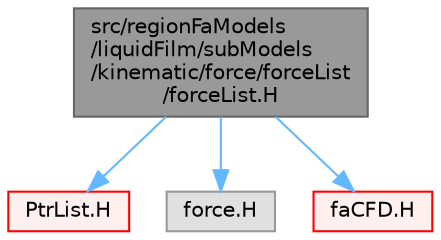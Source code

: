 digraph "src/regionFaModels/liquidFilm/subModels/kinematic/force/forceList/forceList.H"
{
 // LATEX_PDF_SIZE
  bgcolor="transparent";
  edge [fontname=Helvetica,fontsize=10,labelfontname=Helvetica,labelfontsize=10];
  node [fontname=Helvetica,fontsize=10,shape=box,height=0.2,width=0.4];
  Node1 [id="Node000001",label="src/regionFaModels\l/liquidFilm/subModels\l/kinematic/force/forceList\l/forceList.H",height=0.2,width=0.4,color="gray40", fillcolor="grey60", style="filled", fontcolor="black",tooltip=" "];
  Node1 -> Node2 [id="edge1_Node000001_Node000002",color="steelblue1",style="solid",tooltip=" "];
  Node2 [id="Node000002",label="PtrList.H",height=0.2,width=0.4,color="red", fillcolor="#FFF0F0", style="filled",URL="$PtrList_8H.html",tooltip=" "];
  Node1 -> Node99 [id="edge2_Node000001_Node000099",color="steelblue1",style="solid",tooltip=" "];
  Node99 [id="Node000099",label="force.H",height=0.2,width=0.4,color="grey60", fillcolor="#E0E0E0", style="filled",tooltip=" "];
  Node1 -> Node100 [id="edge3_Node000001_Node000100",color="steelblue1",style="solid",tooltip=" "];
  Node100 [id="Node000100",label="faCFD.H",height=0.2,width=0.4,color="red", fillcolor="#FFF0F0", style="filled",URL="$faCFD_8H.html",tooltip=" "];
}
